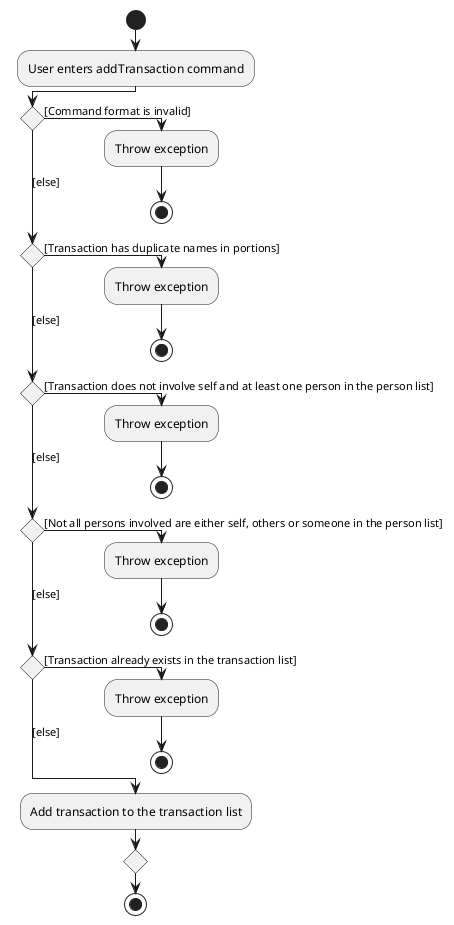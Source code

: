 @startuml
!pragma useVerticalIf on
start
:User enters addTransaction command;
if () then ([Command format is invalid])
  :Throw exception;
  stop
([else]) elseif () then ([Transaction has duplicate names in portions])
  :Throw exception;
  stop
([else]) elseif () then ([Transaction does not involve self and at least one person in the person list])
  :Throw exception;
  stop
([else]) elseif () then ([Not all persons involved are either self, others or someone in the person list])
  :Throw exception;
  stop
([else]) elseif () then ([Transaction already exists in the transaction list])
  :Throw exception;
  stop
else ([else])
  :Add transaction to the transaction list;
endif
stop
@enduml
